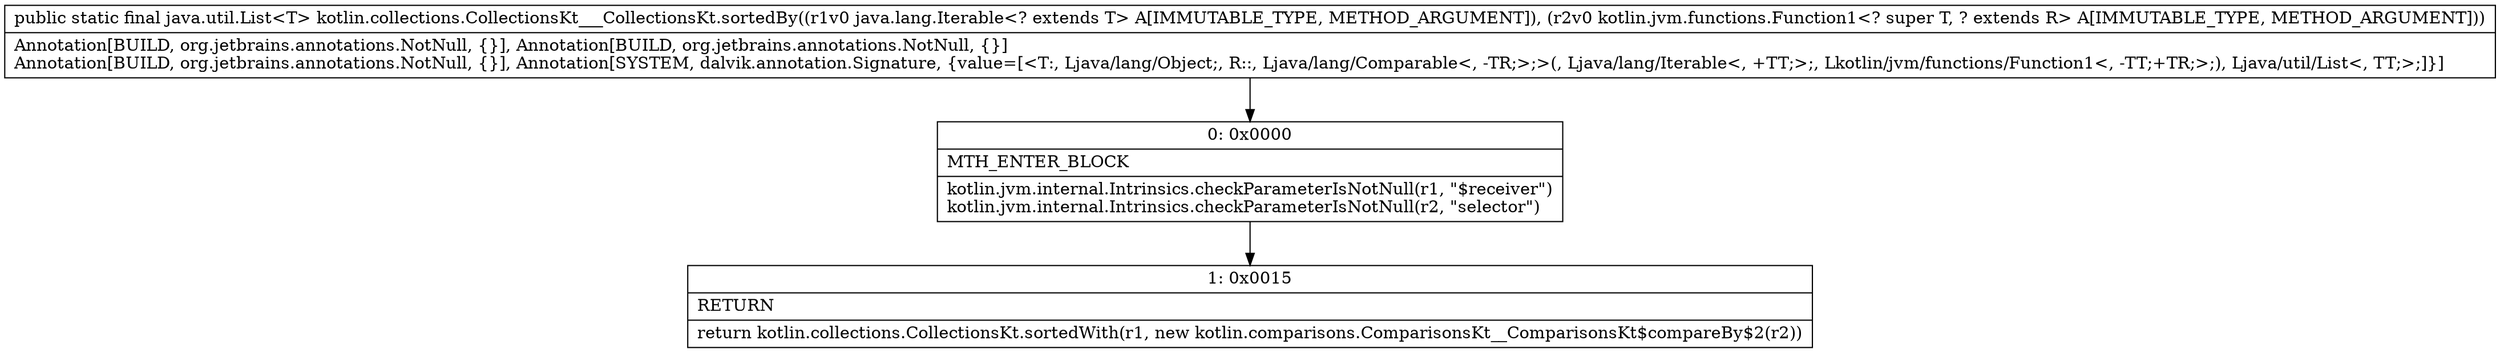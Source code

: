 digraph "CFG forkotlin.collections.CollectionsKt___CollectionsKt.sortedBy(Ljava\/lang\/Iterable;Lkotlin\/jvm\/functions\/Function1;)Ljava\/util\/List;" {
Node_0 [shape=record,label="{0\:\ 0x0000|MTH_ENTER_BLOCK\l|kotlin.jvm.internal.Intrinsics.checkParameterIsNotNull(r1, \"$receiver\")\lkotlin.jvm.internal.Intrinsics.checkParameterIsNotNull(r2, \"selector\")\l}"];
Node_1 [shape=record,label="{1\:\ 0x0015|RETURN\l|return kotlin.collections.CollectionsKt.sortedWith(r1, new kotlin.comparisons.ComparisonsKt__ComparisonsKt$compareBy$2(r2))\l}"];
MethodNode[shape=record,label="{public static final java.util.List\<T\> kotlin.collections.CollectionsKt___CollectionsKt.sortedBy((r1v0 java.lang.Iterable\<? extends T\> A[IMMUTABLE_TYPE, METHOD_ARGUMENT]), (r2v0 kotlin.jvm.functions.Function1\<? super T, ? extends R\> A[IMMUTABLE_TYPE, METHOD_ARGUMENT]))  | Annotation[BUILD, org.jetbrains.annotations.NotNull, \{\}], Annotation[BUILD, org.jetbrains.annotations.NotNull, \{\}]\lAnnotation[BUILD, org.jetbrains.annotations.NotNull, \{\}], Annotation[SYSTEM, dalvik.annotation.Signature, \{value=[\<T:, Ljava\/lang\/Object;, R::, Ljava\/lang\/Comparable\<, \-TR;\>;\>(, Ljava\/lang\/Iterable\<, +TT;\>;, Lkotlin\/jvm\/functions\/Function1\<, \-TT;+TR;\>;), Ljava\/util\/List\<, TT;\>;]\}]\l}"];
MethodNode -> Node_0;
Node_0 -> Node_1;
}


